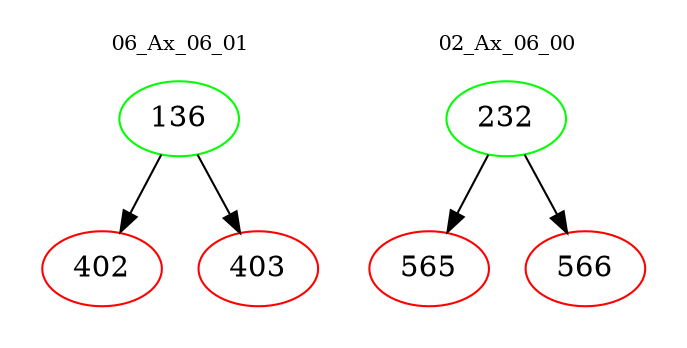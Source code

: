 digraph{
subgraph cluster_0 {
color = white
label = "06_Ax_06_01";
fontsize=10;
T0_136 [label="136", color="green"]
T0_136 -> T0_402 [color="black"]
T0_402 [label="402", color="red"]
T0_136 -> T0_403 [color="black"]
T0_403 [label="403", color="red"]
}
subgraph cluster_1 {
color = white
label = "02_Ax_06_00";
fontsize=10;
T1_232 [label="232", color="green"]
T1_232 -> T1_565 [color="black"]
T1_565 [label="565", color="red"]
T1_232 -> T1_566 [color="black"]
T1_566 [label="566", color="red"]
}
}
